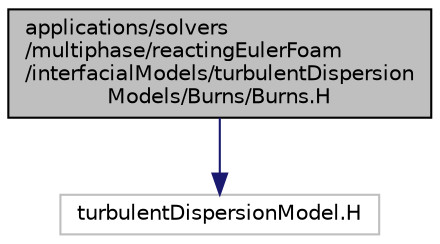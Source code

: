 digraph "applications/solvers/multiphase/reactingEulerFoam/interfacialModels/turbulentDispersionModels/Burns/Burns.H"
{
  bgcolor="transparent";
  edge [fontname="Helvetica",fontsize="10",labelfontname="Helvetica",labelfontsize="10"];
  node [fontname="Helvetica",fontsize="10",shape=record];
  Node1 [label="applications/solvers\l/multiphase/reactingEulerFoam\l/interfacialModels/turbulentDispersion\lModels/Burns/Burns.H",height=0.2,width=0.4,color="black", fillcolor="grey75", style="filled", fontcolor="black"];
  Node1 -> Node2 [color="midnightblue",fontsize="10",style="solid",fontname="Helvetica"];
  Node2 [label="turbulentDispersionModel.H",height=0.2,width=0.4,color="grey75"];
}
